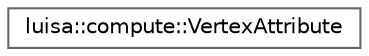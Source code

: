 digraph "类继承关系图"
{
 // LATEX_PDF_SIZE
  bgcolor="transparent";
  edge [fontname=Helvetica,fontsize=10,labelfontname=Helvetica,labelfontsize=10];
  node [fontname=Helvetica,fontsize=10,shape=box,height=0.2,width=0.4];
  rankdir="LR";
  Node0 [id="Node000000",label="luisa::compute::VertexAttribute",height=0.2,width=0.4,color="grey40", fillcolor="white", style="filled",URL="$structluisa_1_1compute_1_1_vertex_attribute.html",tooltip=" "];
}
